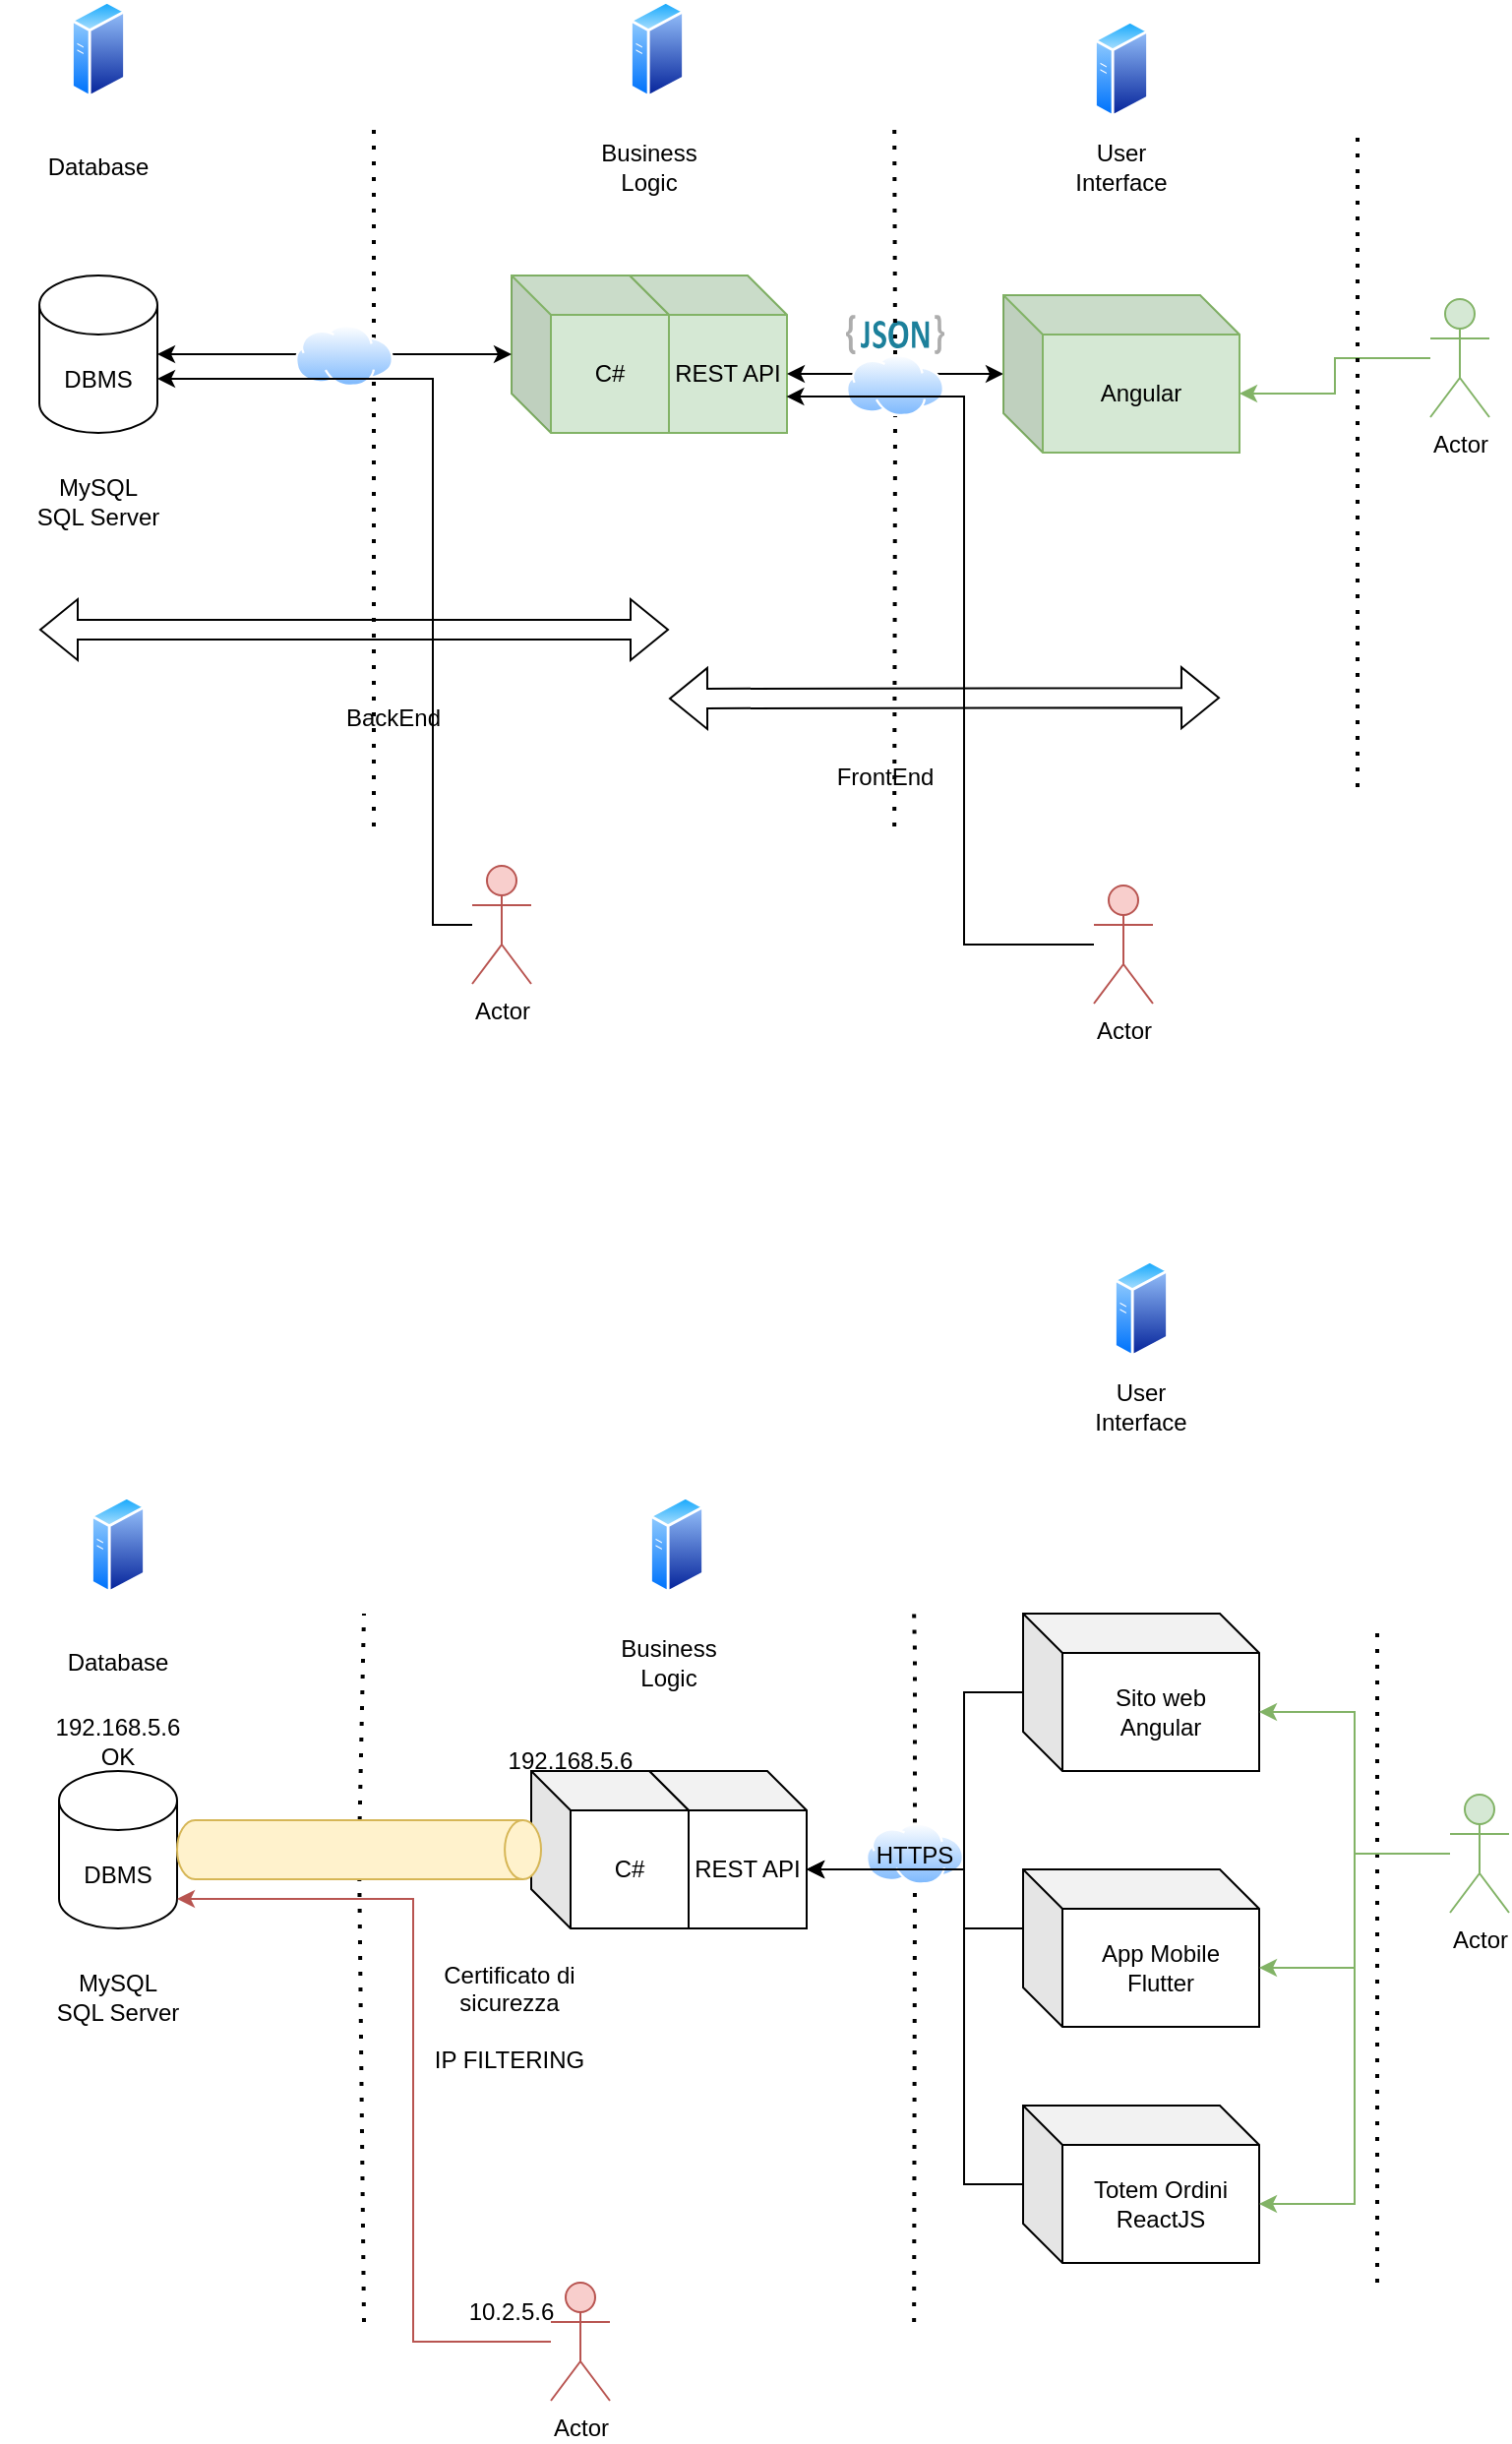 <mxfile version="24.0.4" type="device">
  <diagram name="Pagina-1" id="ZtaTluCmUSfnlEvWk6iM">
    <mxGraphModel dx="883" dy="557" grid="1" gridSize="10" guides="1" tooltips="1" connect="1" arrows="1" fold="1" page="1" pageScale="1" pageWidth="827" pageHeight="1169" math="0" shadow="0">
      <root>
        <mxCell id="0" />
        <mxCell id="1" parent="0" />
        <mxCell id="BzeFcc3B9BmPPYMDIgsp-13" value="REST API" style="shape=cube;whiteSpace=wrap;html=1;boundedLbl=1;backgroundOutline=1;darkOpacity=0.05;darkOpacity2=0.1;fillColor=#d5e8d4;strokeColor=#82b366;" vertex="1" parent="1">
          <mxGeometry x="420" y="190" width="80" height="80" as="geometry" />
        </mxCell>
        <mxCell id="BzeFcc3B9BmPPYMDIgsp-1" value="DBMS" style="shape=cylinder3;whiteSpace=wrap;html=1;boundedLbl=1;backgroundOutline=1;size=15;" vertex="1" parent="1">
          <mxGeometry x="120" y="190" width="60" height="80" as="geometry" />
        </mxCell>
        <mxCell id="BzeFcc3B9BmPPYMDIgsp-2" value="MySQL&lt;br&gt;SQL Server" style="text;html=1;align=center;verticalAlign=middle;whiteSpace=wrap;rounded=0;" vertex="1" parent="1">
          <mxGeometry x="100" y="290" width="100" height="30" as="geometry" />
        </mxCell>
        <mxCell id="BzeFcc3B9BmPPYMDIgsp-3" value="&lt;div&gt;C#&lt;/div&gt;" style="shape=cube;whiteSpace=wrap;html=1;boundedLbl=1;backgroundOutline=1;darkOpacity=0.05;darkOpacity2=0.1;fillColor=#d5e8d4;strokeColor=#82b366;" vertex="1" parent="1">
          <mxGeometry x="360" y="190" width="80" height="80" as="geometry" />
        </mxCell>
        <mxCell id="BzeFcc3B9BmPPYMDIgsp-4" style="edgeStyle=orthogonalEdgeStyle;rounded=0;orthogonalLoop=1;jettySize=auto;html=1;entryX=1;entryY=0.5;entryDx=0;entryDy=0;entryPerimeter=0;startArrow=classic;startFill=1;" edge="1" parent="1" source="BzeFcc3B9BmPPYMDIgsp-3" target="BzeFcc3B9BmPPYMDIgsp-1">
          <mxGeometry relative="1" as="geometry" />
        </mxCell>
        <mxCell id="BzeFcc3B9BmPPYMDIgsp-5" value="" style="shape=flexArrow;endArrow=classic;startArrow=classic;html=1;rounded=0;" edge="1" parent="1">
          <mxGeometry width="100" height="100" relative="1" as="geometry">
            <mxPoint x="120" y="370" as="sourcePoint" />
            <mxPoint x="440" y="370" as="targetPoint" />
          </mxGeometry>
        </mxCell>
        <mxCell id="BzeFcc3B9BmPPYMDIgsp-6" value="FrontEnd" style="text;html=1;align=center;verticalAlign=middle;whiteSpace=wrap;rounded=0;" vertex="1" parent="1">
          <mxGeometry x="520" y="430" width="60" height="30" as="geometry" />
        </mxCell>
        <mxCell id="BzeFcc3B9BmPPYMDIgsp-10" style="edgeStyle=orthogonalEdgeStyle;rounded=0;orthogonalLoop=1;jettySize=auto;html=1;startArrow=classic;startFill=1;entryX=0;entryY=0;entryDx=80;entryDy=50;entryPerimeter=0;" edge="1" parent="1" source="BzeFcc3B9BmPPYMDIgsp-9" target="BzeFcc3B9BmPPYMDIgsp-13">
          <mxGeometry relative="1" as="geometry">
            <mxPoint x="540" y="150" as="targetPoint" />
          </mxGeometry>
        </mxCell>
        <mxCell id="BzeFcc3B9BmPPYMDIgsp-9" value="Angular" style="shape=cube;whiteSpace=wrap;html=1;boundedLbl=1;backgroundOutline=1;darkOpacity=0.05;darkOpacity2=0.1;fillColor=#d5e8d4;strokeColor=#82b366;" vertex="1" parent="1">
          <mxGeometry x="610" y="200" width="120" height="80" as="geometry" />
        </mxCell>
        <mxCell id="BzeFcc3B9BmPPYMDIgsp-11" value="" style="shape=flexArrow;endArrow=classic;startArrow=classic;html=1;rounded=0;" edge="1" parent="1">
          <mxGeometry width="100" height="100" relative="1" as="geometry">
            <mxPoint x="440" y="405" as="sourcePoint" />
            <mxPoint x="720" y="404.58" as="targetPoint" />
          </mxGeometry>
        </mxCell>
        <mxCell id="BzeFcc3B9BmPPYMDIgsp-12" value="BackEnd" style="text;html=1;align=center;verticalAlign=middle;whiteSpace=wrap;rounded=0;" vertex="1" parent="1">
          <mxGeometry x="270" y="400" width="60" height="30" as="geometry" />
        </mxCell>
        <mxCell id="BzeFcc3B9BmPPYMDIgsp-14" value="" style="dashed=0;outlineConnect=0;html=1;align=center;labelPosition=center;verticalLabelPosition=bottom;verticalAlign=top;shape=mxgraph.weblogos.json_2" vertex="1" parent="1">
          <mxGeometry x="530" y="210" width="50" height="20" as="geometry" />
        </mxCell>
        <mxCell id="BzeFcc3B9BmPPYMDIgsp-15" value="" style="endArrow=none;dashed=1;html=1;dashPattern=1 3;strokeWidth=2;rounded=0;" edge="1" parent="1">
          <mxGeometry width="50" height="50" relative="1" as="geometry">
            <mxPoint x="290" y="470" as="sourcePoint" />
            <mxPoint x="290" y="110" as="targetPoint" />
          </mxGeometry>
        </mxCell>
        <mxCell id="BzeFcc3B9BmPPYMDIgsp-16" value="" style="endArrow=none;dashed=1;html=1;dashPattern=1 3;strokeWidth=2;rounded=0;" edge="1" parent="1" source="BzeFcc3B9BmPPYMDIgsp-24">
          <mxGeometry width="50" height="50" relative="1" as="geometry">
            <mxPoint x="554.58" y="470" as="sourcePoint" />
            <mxPoint x="554.58" y="110" as="targetPoint" />
          </mxGeometry>
        </mxCell>
        <mxCell id="BzeFcc3B9BmPPYMDIgsp-17" value="Database" style="text;html=1;align=center;verticalAlign=middle;whiteSpace=wrap;rounded=0;" vertex="1" parent="1">
          <mxGeometry x="120" y="120" width="60" height="30" as="geometry" />
        </mxCell>
        <mxCell id="BzeFcc3B9BmPPYMDIgsp-18" value="Business Logic" style="text;html=1;align=center;verticalAlign=middle;whiteSpace=wrap;rounded=0;" vertex="1" parent="1">
          <mxGeometry x="400" y="120" width="60" height="30" as="geometry" />
        </mxCell>
        <mxCell id="BzeFcc3B9BmPPYMDIgsp-19" value="User Interface" style="text;html=1;align=center;verticalAlign=middle;whiteSpace=wrap;rounded=0;" vertex="1" parent="1">
          <mxGeometry x="640" y="120" width="60" height="30" as="geometry" />
        </mxCell>
        <mxCell id="BzeFcc3B9BmPPYMDIgsp-20" value="" style="image;aspect=fixed;perimeter=ellipsePerimeter;html=1;align=center;shadow=0;dashed=0;spacingTop=3;image=img/lib/active_directory/generic_server.svg;" vertex="1" parent="1">
          <mxGeometry x="136" y="50" width="28.0" height="50" as="geometry" />
        </mxCell>
        <mxCell id="BzeFcc3B9BmPPYMDIgsp-21" value="" style="image;aspect=fixed;perimeter=ellipsePerimeter;html=1;align=center;shadow=0;dashed=0;spacingTop=3;image=img/lib/active_directory/generic_server.svg;" vertex="1" parent="1">
          <mxGeometry x="420" y="50" width="28.0" height="50" as="geometry" />
        </mxCell>
        <mxCell id="BzeFcc3B9BmPPYMDIgsp-22" value="" style="image;aspect=fixed;perimeter=ellipsePerimeter;html=1;align=center;shadow=0;dashed=0;spacingTop=3;image=img/lib/active_directory/generic_server.svg;" vertex="1" parent="1">
          <mxGeometry x="656" y="60" width="28.0" height="50" as="geometry" />
        </mxCell>
        <mxCell id="BzeFcc3B9BmPPYMDIgsp-23" value="" style="image;aspect=fixed;perimeter=ellipsePerimeter;html=1;align=center;shadow=0;dashed=0;spacingTop=3;image=img/lib/active_directory/internet_cloud.svg;" vertex="1" parent="1">
          <mxGeometry x="250" y="215" width="50" height="31.5" as="geometry" />
        </mxCell>
        <mxCell id="BzeFcc3B9BmPPYMDIgsp-25" value="" style="endArrow=none;dashed=1;html=1;dashPattern=1 3;strokeWidth=2;rounded=0;" edge="1" parent="1" target="BzeFcc3B9BmPPYMDIgsp-24">
          <mxGeometry width="50" height="50" relative="1" as="geometry">
            <mxPoint x="554.58" y="470" as="sourcePoint" />
            <mxPoint x="554.58" y="110" as="targetPoint" />
          </mxGeometry>
        </mxCell>
        <mxCell id="BzeFcc3B9BmPPYMDIgsp-24" value="" style="image;aspect=fixed;perimeter=ellipsePerimeter;html=1;align=center;shadow=0;dashed=0;spacingTop=3;image=img/lib/active_directory/internet_cloud.svg;" vertex="1" parent="1">
          <mxGeometry x="530" y="230" width="50" height="31.5" as="geometry" />
        </mxCell>
        <mxCell id="BzeFcc3B9BmPPYMDIgsp-26" value="Actor" style="shape=umlActor;verticalLabelPosition=bottom;verticalAlign=top;html=1;outlineConnect=0;fillColor=#d5e8d4;strokeColor=#82b366;" vertex="1" parent="1">
          <mxGeometry x="827" y="202" width="30" height="60" as="geometry" />
        </mxCell>
        <mxCell id="BzeFcc3B9BmPPYMDIgsp-27" style="edgeStyle=orthogonalEdgeStyle;rounded=0;orthogonalLoop=1;jettySize=auto;html=1;entryX=0;entryY=0;entryDx=120;entryDy=50;entryPerimeter=0;fillColor=#d5e8d4;strokeColor=#82b366;" edge="1" parent="1" source="BzeFcc3B9BmPPYMDIgsp-26" target="BzeFcc3B9BmPPYMDIgsp-9">
          <mxGeometry relative="1" as="geometry" />
        </mxCell>
        <mxCell id="BzeFcc3B9BmPPYMDIgsp-28" value="" style="endArrow=none;dashed=1;html=1;dashPattern=1 3;strokeWidth=2;rounded=0;" edge="1" parent="1">
          <mxGeometry width="50" height="50" relative="1" as="geometry">
            <mxPoint x="790" y="450" as="sourcePoint" />
            <mxPoint x="790" y="120" as="targetPoint" />
          </mxGeometry>
        </mxCell>
        <mxCell id="BzeFcc3B9BmPPYMDIgsp-29" value="Actor" style="shape=umlActor;verticalLabelPosition=bottom;verticalAlign=top;html=1;outlineConnect=0;fillColor=#f8cecc;strokeColor=#b85450;" vertex="1" parent="1">
          <mxGeometry x="656" y="500" width="30" height="60" as="geometry" />
        </mxCell>
        <mxCell id="BzeFcc3B9BmPPYMDIgsp-30" style="edgeStyle=orthogonalEdgeStyle;rounded=0;orthogonalLoop=1;jettySize=auto;html=1;entryX=0.996;entryY=0.769;entryDx=0;entryDy=0;entryPerimeter=0;" edge="1" parent="1" source="BzeFcc3B9BmPPYMDIgsp-29" target="BzeFcc3B9BmPPYMDIgsp-13">
          <mxGeometry relative="1" as="geometry">
            <mxPoint x="470" y="270" as="targetPoint" />
            <Array as="points">
              <mxPoint x="590" y="530" />
              <mxPoint x="590" y="252" />
            </Array>
          </mxGeometry>
        </mxCell>
        <mxCell id="BzeFcc3B9BmPPYMDIgsp-31" value="Actor" style="shape=umlActor;verticalLabelPosition=bottom;verticalAlign=top;html=1;outlineConnect=0;fillColor=#f8cecc;strokeColor=#b85450;" vertex="1" parent="1">
          <mxGeometry x="340" y="490" width="30" height="60" as="geometry" />
        </mxCell>
        <mxCell id="BzeFcc3B9BmPPYMDIgsp-33" style="edgeStyle=orthogonalEdgeStyle;rounded=0;orthogonalLoop=1;jettySize=auto;html=1;entryX=1;entryY=0;entryDx=0;entryDy=52.5;entryPerimeter=0;" edge="1" parent="1" source="BzeFcc3B9BmPPYMDIgsp-31" target="BzeFcc3B9BmPPYMDIgsp-1">
          <mxGeometry relative="1" as="geometry">
            <Array as="points">
              <mxPoint x="320" y="520" />
              <mxPoint x="320" y="243" />
            </Array>
          </mxGeometry>
        </mxCell>
        <mxCell id="BzeFcc3B9BmPPYMDIgsp-34" value="REST API" style="shape=cube;whiteSpace=wrap;html=1;boundedLbl=1;backgroundOutline=1;darkOpacity=0.05;darkOpacity2=0.1;" vertex="1" parent="1">
          <mxGeometry x="430" y="950" width="80" height="80" as="geometry" />
        </mxCell>
        <mxCell id="BzeFcc3B9BmPPYMDIgsp-35" value="DBMS" style="shape=cylinder3;whiteSpace=wrap;html=1;boundedLbl=1;backgroundOutline=1;size=15;" vertex="1" parent="1">
          <mxGeometry x="130" y="950" width="60" height="80" as="geometry" />
        </mxCell>
        <mxCell id="BzeFcc3B9BmPPYMDIgsp-36" value="MySQL&lt;br&gt;SQL Server" style="text;html=1;align=center;verticalAlign=middle;whiteSpace=wrap;rounded=0;" vertex="1" parent="1">
          <mxGeometry x="110" y="1050" width="100" height="30" as="geometry" />
        </mxCell>
        <mxCell id="BzeFcc3B9BmPPYMDIgsp-37" value="&lt;div&gt;C#&lt;/div&gt;" style="shape=cube;whiteSpace=wrap;html=1;boundedLbl=1;backgroundOutline=1;darkOpacity=0.05;darkOpacity2=0.1;" vertex="1" parent="1">
          <mxGeometry x="370" y="950" width="80" height="80" as="geometry" />
        </mxCell>
        <mxCell id="BzeFcc3B9BmPPYMDIgsp-42" value="&lt;div&gt;Sito web&lt;/div&gt;Angular" style="shape=cube;whiteSpace=wrap;html=1;boundedLbl=1;backgroundOutline=1;darkOpacity=0.05;darkOpacity2=0.1;" vertex="1" parent="1">
          <mxGeometry x="620" y="870" width="120" height="80" as="geometry" />
        </mxCell>
        <mxCell id="BzeFcc3B9BmPPYMDIgsp-46" value="" style="endArrow=none;dashed=1;html=1;dashPattern=1 3;strokeWidth=2;rounded=0;" edge="1" parent="1" source="BzeFcc3B9BmPPYMDIgsp-75">
          <mxGeometry width="50" height="50" relative="1" as="geometry">
            <mxPoint x="300" y="1230" as="sourcePoint" />
            <mxPoint x="285" y="870" as="targetPoint" />
          </mxGeometry>
        </mxCell>
        <mxCell id="BzeFcc3B9BmPPYMDIgsp-47" value="" style="endArrow=none;dashed=1;html=1;dashPattern=1 3;strokeWidth=2;rounded=0;" edge="1" parent="1" source="BzeFcc3B9BmPPYMDIgsp-56">
          <mxGeometry width="50" height="50" relative="1" as="geometry">
            <mxPoint x="564.58" y="1230" as="sourcePoint" />
            <mxPoint x="564.58" y="870" as="targetPoint" />
            <Array as="points">
              <mxPoint x="565" y="890" />
            </Array>
          </mxGeometry>
        </mxCell>
        <mxCell id="BzeFcc3B9BmPPYMDIgsp-48" value="Database" style="text;html=1;align=center;verticalAlign=middle;whiteSpace=wrap;rounded=0;" vertex="1" parent="1">
          <mxGeometry x="130" y="880" width="60" height="30" as="geometry" />
        </mxCell>
        <mxCell id="BzeFcc3B9BmPPYMDIgsp-49" value="Business Logic" style="text;html=1;align=center;verticalAlign=middle;whiteSpace=wrap;rounded=0;" vertex="1" parent="1">
          <mxGeometry x="410" y="880" width="60" height="30" as="geometry" />
        </mxCell>
        <mxCell id="BzeFcc3B9BmPPYMDIgsp-50" value="User Interface" style="text;html=1;align=center;verticalAlign=middle;whiteSpace=wrap;rounded=0;" vertex="1" parent="1">
          <mxGeometry x="650" y="750" width="60" height="30" as="geometry" />
        </mxCell>
        <mxCell id="BzeFcc3B9BmPPYMDIgsp-51" value="" style="image;aspect=fixed;perimeter=ellipsePerimeter;html=1;align=center;shadow=0;dashed=0;spacingTop=3;image=img/lib/active_directory/generic_server.svg;" vertex="1" parent="1">
          <mxGeometry x="146" y="810" width="28.0" height="50" as="geometry" />
        </mxCell>
        <mxCell id="BzeFcc3B9BmPPYMDIgsp-52" value="" style="image;aspect=fixed;perimeter=ellipsePerimeter;html=1;align=center;shadow=0;dashed=0;spacingTop=3;image=img/lib/active_directory/generic_server.svg;" vertex="1" parent="1">
          <mxGeometry x="430" y="810" width="28.0" height="50" as="geometry" />
        </mxCell>
        <mxCell id="BzeFcc3B9BmPPYMDIgsp-53" value="" style="image;aspect=fixed;perimeter=ellipsePerimeter;html=1;align=center;shadow=0;dashed=0;spacingTop=3;image=img/lib/active_directory/generic_server.svg;" vertex="1" parent="1">
          <mxGeometry x="666" y="690" width="28.0" height="50" as="geometry" />
        </mxCell>
        <mxCell id="BzeFcc3B9BmPPYMDIgsp-55" value="" style="endArrow=none;dashed=1;html=1;dashPattern=1 3;strokeWidth=2;rounded=0;" edge="1" parent="1" target="BzeFcc3B9BmPPYMDIgsp-56">
          <mxGeometry width="50" height="50" relative="1" as="geometry">
            <mxPoint x="564.58" y="1230" as="sourcePoint" />
            <mxPoint x="564.58" y="870" as="targetPoint" />
          </mxGeometry>
        </mxCell>
        <mxCell id="BzeFcc3B9BmPPYMDIgsp-56" value="" style="image;aspect=fixed;perimeter=ellipsePerimeter;html=1;align=center;shadow=0;dashed=0;spacingTop=3;image=img/lib/active_directory/internet_cloud.svg;" vertex="1" parent="1">
          <mxGeometry x="540" y="976.25" width="50" height="31.5" as="geometry" />
        </mxCell>
        <mxCell id="BzeFcc3B9BmPPYMDIgsp-57" value="Actor" style="shape=umlActor;verticalLabelPosition=bottom;verticalAlign=top;html=1;outlineConnect=0;fillColor=#d5e8d4;strokeColor=#82b366;" vertex="1" parent="1">
          <mxGeometry x="837" y="962" width="30" height="60" as="geometry" />
        </mxCell>
        <mxCell id="BzeFcc3B9BmPPYMDIgsp-58" style="edgeStyle=orthogonalEdgeStyle;rounded=0;orthogonalLoop=1;jettySize=auto;html=1;entryX=0;entryY=0;entryDx=120;entryDy=50;entryPerimeter=0;fillColor=#d5e8d4;strokeColor=#82b366;" edge="1" parent="1" source="BzeFcc3B9BmPPYMDIgsp-57" target="BzeFcc3B9BmPPYMDIgsp-42">
          <mxGeometry relative="1" as="geometry" />
        </mxCell>
        <mxCell id="BzeFcc3B9BmPPYMDIgsp-59" value="" style="endArrow=none;dashed=1;html=1;dashPattern=1 3;strokeWidth=2;rounded=0;" edge="1" parent="1">
          <mxGeometry width="50" height="50" relative="1" as="geometry">
            <mxPoint x="800" y="1210" as="sourcePoint" />
            <mxPoint x="800" y="880" as="targetPoint" />
          </mxGeometry>
        </mxCell>
        <mxCell id="BzeFcc3B9BmPPYMDIgsp-64" value="App Mobile&lt;br&gt;Flutter" style="shape=cube;whiteSpace=wrap;html=1;boundedLbl=1;backgroundOutline=1;darkOpacity=0.05;darkOpacity2=0.1;" vertex="1" parent="1">
          <mxGeometry x="620" y="1000" width="120" height="80" as="geometry" />
        </mxCell>
        <mxCell id="BzeFcc3B9BmPPYMDIgsp-65" style="edgeStyle=orthogonalEdgeStyle;rounded=0;orthogonalLoop=1;jettySize=auto;html=1;entryX=0;entryY=0;entryDx=120;entryDy=50;entryPerimeter=0;fillColor=#d5e8d4;strokeColor=#82b366;" edge="1" parent="1" source="BzeFcc3B9BmPPYMDIgsp-57" target="BzeFcc3B9BmPPYMDIgsp-64">
          <mxGeometry relative="1" as="geometry" />
        </mxCell>
        <mxCell id="BzeFcc3B9BmPPYMDIgsp-67" style="edgeStyle=orthogonalEdgeStyle;rounded=0;orthogonalLoop=1;jettySize=auto;html=1;entryX=0;entryY=0;entryDx=80;entryDy=50;entryPerimeter=0;" edge="1" parent="1" source="BzeFcc3B9BmPPYMDIgsp-42" target="BzeFcc3B9BmPPYMDIgsp-34">
          <mxGeometry relative="1" as="geometry">
            <Array as="points">
              <mxPoint x="590" y="910" />
              <mxPoint x="590" y="1000" />
            </Array>
          </mxGeometry>
        </mxCell>
        <mxCell id="BzeFcc3B9BmPPYMDIgsp-68" style="edgeStyle=orthogonalEdgeStyle;rounded=0;orthogonalLoop=1;jettySize=auto;html=1;entryX=0;entryY=0;entryDx=80;entryDy=50;entryPerimeter=0;exitX=0;exitY=0;exitDx=0;exitDy=30;exitPerimeter=0;" edge="1" parent="1" source="BzeFcc3B9BmPPYMDIgsp-64" target="BzeFcc3B9BmPPYMDIgsp-34">
          <mxGeometry relative="1" as="geometry">
            <Array as="points">
              <mxPoint x="590" y="1030" />
              <mxPoint x="590" y="1000" />
            </Array>
          </mxGeometry>
        </mxCell>
        <mxCell id="BzeFcc3B9BmPPYMDIgsp-69" value="Totem Ordini&lt;div&gt;ReactJS&lt;/div&gt;" style="shape=cube;whiteSpace=wrap;html=1;boundedLbl=1;backgroundOutline=1;darkOpacity=0.05;darkOpacity2=0.1;" vertex="1" parent="1">
          <mxGeometry x="620" y="1120" width="120" height="80" as="geometry" />
        </mxCell>
        <mxCell id="BzeFcc3B9BmPPYMDIgsp-70" style="edgeStyle=orthogonalEdgeStyle;rounded=0;orthogonalLoop=1;jettySize=auto;html=1;entryX=0;entryY=0;entryDx=120;entryDy=50;entryPerimeter=0;fillColor=#d5e8d4;strokeColor=#82b366;" edge="1" parent="1" source="BzeFcc3B9BmPPYMDIgsp-57" target="BzeFcc3B9BmPPYMDIgsp-69">
          <mxGeometry relative="1" as="geometry" />
        </mxCell>
        <mxCell id="BzeFcc3B9BmPPYMDIgsp-71" style="edgeStyle=orthogonalEdgeStyle;rounded=0;orthogonalLoop=1;jettySize=auto;html=1;entryX=0;entryY=0;entryDx=80;entryDy=50;entryPerimeter=0;" edge="1" parent="1" source="BzeFcc3B9BmPPYMDIgsp-69" target="BzeFcc3B9BmPPYMDIgsp-34">
          <mxGeometry relative="1" as="geometry">
            <Array as="points">
              <mxPoint x="590" y="1160" />
              <mxPoint x="590" y="1000" />
            </Array>
          </mxGeometry>
        </mxCell>
        <mxCell id="BzeFcc3B9BmPPYMDIgsp-74" value="HTTPS" style="text;html=1;align=center;verticalAlign=middle;whiteSpace=wrap;rounded=0;" vertex="1" parent="1">
          <mxGeometry x="535" y="978" width="60" height="30" as="geometry" />
        </mxCell>
        <mxCell id="BzeFcc3B9BmPPYMDIgsp-77" value="" style="endArrow=none;dashed=1;html=1;dashPattern=1 3;strokeWidth=2;rounded=0;" edge="1" parent="1" target="BzeFcc3B9BmPPYMDIgsp-75">
          <mxGeometry width="50" height="50" relative="1" as="geometry">
            <mxPoint x="285" y="1230" as="sourcePoint" />
            <mxPoint x="300" y="870" as="targetPoint" />
          </mxGeometry>
        </mxCell>
        <mxCell id="BzeFcc3B9BmPPYMDIgsp-75" value="" style="shape=cylinder3;whiteSpace=wrap;html=1;boundedLbl=1;backgroundOutline=1;size=9.222;rotation=90;fillColor=#fff2cc;strokeColor=#d6b656;" vertex="1" parent="1">
          <mxGeometry x="267.5" y="897.5" width="30" height="185" as="geometry" />
        </mxCell>
        <mxCell id="BzeFcc3B9BmPPYMDIgsp-78" value="Certificato di sicurezza&lt;div&gt;&lt;br&gt;&lt;/div&gt;&lt;div&gt;IP FILTERING&lt;/div&gt;" style="text;html=1;align=center;verticalAlign=middle;whiteSpace=wrap;rounded=0;" vertex="1" parent="1">
          <mxGeometry x="298" y="1060" width="122" height="30" as="geometry" />
        </mxCell>
        <mxCell id="BzeFcc3B9BmPPYMDIgsp-79" value="Actor" style="shape=umlActor;verticalLabelPosition=bottom;verticalAlign=top;html=1;outlineConnect=0;fillColor=#f8cecc;strokeColor=#b85450;" vertex="1" parent="1">
          <mxGeometry x="380" y="1210" width="30" height="60" as="geometry" />
        </mxCell>
        <mxCell id="BzeFcc3B9BmPPYMDIgsp-80" style="edgeStyle=orthogonalEdgeStyle;rounded=0;orthogonalLoop=1;jettySize=auto;html=1;entryX=1;entryY=1;entryDx=0;entryDy=-15;entryPerimeter=0;fillColor=#f8cecc;strokeColor=#b85450;" edge="1" parent="1" source="BzeFcc3B9BmPPYMDIgsp-79" target="BzeFcc3B9BmPPYMDIgsp-35">
          <mxGeometry relative="1" as="geometry">
            <Array as="points">
              <mxPoint x="310" y="1240" />
              <mxPoint x="310" y="1015" />
            </Array>
          </mxGeometry>
        </mxCell>
        <mxCell id="BzeFcc3B9BmPPYMDIgsp-81" value="192.168.5.6 OK" style="text;html=1;align=center;verticalAlign=middle;whiteSpace=wrap;rounded=0;" vertex="1" parent="1">
          <mxGeometry x="130" y="920" width="60" height="30" as="geometry" />
        </mxCell>
        <mxCell id="BzeFcc3B9BmPPYMDIgsp-82" value="192.168.5.6" style="text;html=1;align=center;verticalAlign=middle;whiteSpace=wrap;rounded=0;" vertex="1" parent="1">
          <mxGeometry x="360" y="930" width="60" height="30" as="geometry" />
        </mxCell>
        <mxCell id="BzeFcc3B9BmPPYMDIgsp-83" value="10.2.5.6" style="text;html=1;align=center;verticalAlign=middle;whiteSpace=wrap;rounded=0;" vertex="1" parent="1">
          <mxGeometry x="330" y="1210" width="60" height="30" as="geometry" />
        </mxCell>
      </root>
    </mxGraphModel>
  </diagram>
</mxfile>
